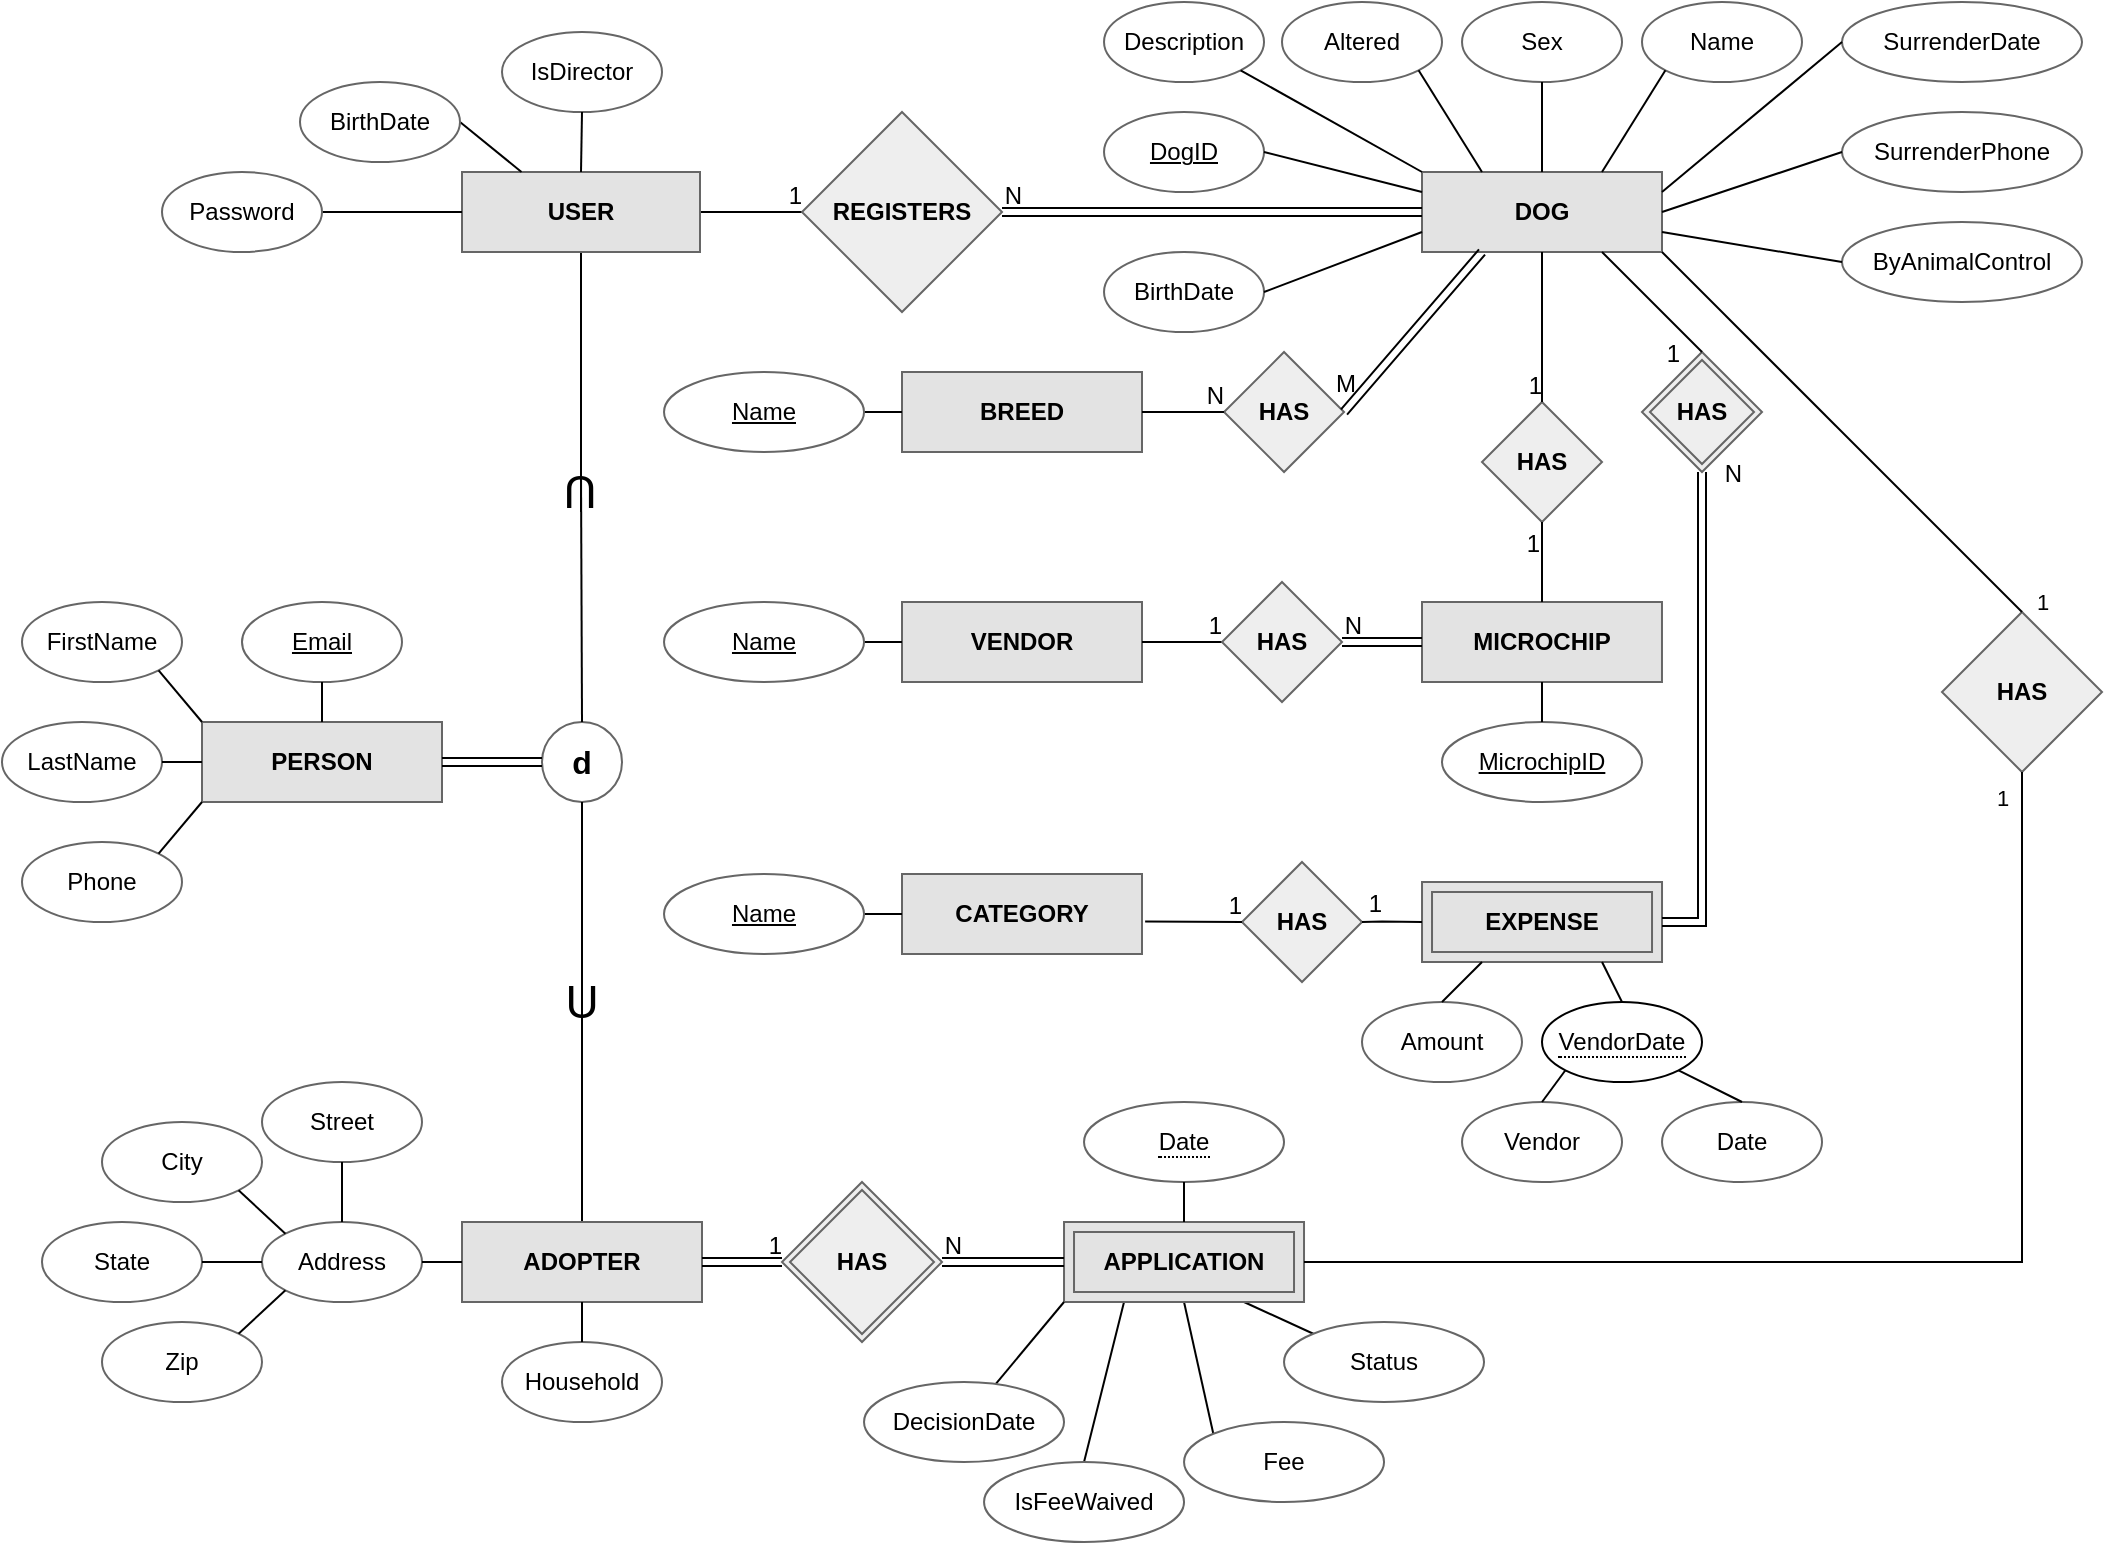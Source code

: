 <mxfile version="26.0.11">
  <diagram name="Page-1" id="UNi4WcKbqIIY6_oleP-8">
    <mxGraphModel dx="1562" dy="810" grid="1" gridSize="10" guides="1" tooltips="1" connect="1" arrows="1" fold="1" page="1" pageScale="1" pageWidth="1100" pageHeight="850" math="0" shadow="0">
      <root>
        <mxCell id="ympUBMgaRm9vFQZxo2nO-0" />
        <mxCell id="ympUBMgaRm9vFQZxo2nO-1" parent="ympUBMgaRm9vFQZxo2nO-0" />
        <mxCell id="ympUBMgaRm9vFQZxo2nO-70" value="U" style="text;html=1;strokeColor=none;fillColor=none;align=center;verticalAlign=middle;whiteSpace=wrap;rounded=0;shadow=0;fontSize=23;rotation=0;" parent="ympUBMgaRm9vFQZxo2nO-1" vertex="1">
          <mxGeometry x="285" y="530" width="30" height="20" as="geometry" />
        </mxCell>
        <mxCell id="ympUBMgaRm9vFQZxo2nO-2" value="&lt;span style=&quot;border-bottom: 1px dotted&quot;&gt;Date&lt;/span&gt;" style="ellipse;whiteSpace=wrap;html=1;align=center;shadow=0;strokeColor=#666666;strokeWidth=1;fillColor=#FFFFFF;" parent="ympUBMgaRm9vFQZxo2nO-1" vertex="1">
          <mxGeometry x="551.01" y="590" width="100" height="40" as="geometry" />
        </mxCell>
        <mxCell id="ympUBMgaRm9vFQZxo2nO-5" style="edgeStyle=none;rounded=0;sketch=0;jumpStyle=none;orthogonalLoop=1;jettySize=auto;html=1;exitX=0.75;exitY=1;exitDx=0;exitDy=0;entryX=0;entryY=0;entryDx=0;entryDy=0;startArrow=none;startFill=0;endArrow=none;endFill=0;strokeWidth=1;" parent="ympUBMgaRm9vFQZxo2nO-1" source="ympUBMgaRm9vFQZxo2nO-8" target="ympUBMgaRm9vFQZxo2nO-23" edge="1">
          <mxGeometry relative="1" as="geometry" />
        </mxCell>
        <mxCell id="ympUBMgaRm9vFQZxo2nO-6" style="edgeStyle=none;rounded=0;sketch=0;jumpStyle=none;orthogonalLoop=1;jettySize=auto;html=1;exitX=0.5;exitY=1;exitDx=0;exitDy=0;entryX=0;entryY=0;entryDx=0;entryDy=0;startArrow=none;startFill=0;endArrow=none;endFill=0;strokeWidth=1;" parent="ympUBMgaRm9vFQZxo2nO-1" source="ympUBMgaRm9vFQZxo2nO-8" target="ympUBMgaRm9vFQZxo2nO-24" edge="1">
          <mxGeometry relative="1" as="geometry" />
        </mxCell>
        <mxCell id="ympUBMgaRm9vFQZxo2nO-7" style="edgeStyle=none;rounded=0;sketch=0;jumpStyle=none;orthogonalLoop=1;jettySize=auto;html=1;exitX=0.25;exitY=1;exitDx=0;exitDy=0;entryX=0.5;entryY=0;entryDx=0;entryDy=0;startArrow=none;startFill=0;endArrow=none;endFill=0;strokeWidth=1;" parent="ympUBMgaRm9vFQZxo2nO-1" source="ympUBMgaRm9vFQZxo2nO-8" edge="1">
          <mxGeometry relative="1" as="geometry">
            <mxPoint x="551.02" y="770" as="targetPoint" />
          </mxGeometry>
        </mxCell>
        <mxCell id="ympUBMgaRm9vFQZxo2nO-8" value="&lt;b&gt;APPLICATION&lt;/b&gt;" style="shape=ext;margin=3;double=1;whiteSpace=wrap;html=1;align=center;shadow=0;strokeColor=#666666;strokeWidth=1;fillColor=#E3E3E3;" parent="ympUBMgaRm9vFQZxo2nO-1" vertex="1">
          <mxGeometry x="541.01" y="650" width="120" height="40" as="geometry" />
        </mxCell>
        <mxCell id="ympUBMgaRm9vFQZxo2nO-19" value="&lt;b&gt;HAS&lt;/b&gt;" style="shape=rhombus;double=1;perimeter=rhombusPerimeter;whiteSpace=wrap;html=1;align=center;shadow=0;strokeColor=#666666;strokeWidth=1;fillColor=#EEEEEE;" parent="ympUBMgaRm9vFQZxo2nO-1" vertex="1">
          <mxGeometry x="830" y="215" width="60" height="60" as="geometry" />
        </mxCell>
        <mxCell id="ympUBMgaRm9vFQZxo2nO-22" value="" style="endArrow=none;html=1;strokeWidth=1;exitX=0.5;exitY=0;exitDx=0;exitDy=0;entryX=0.5;entryY=1;entryDx=0;entryDy=0;" parent="ympUBMgaRm9vFQZxo2nO-1" source="ympUBMgaRm9vFQZxo2nO-8" target="ympUBMgaRm9vFQZxo2nO-2" edge="1">
          <mxGeometry width="50" height="50" relative="1" as="geometry">
            <mxPoint x="251.01" y="860" as="sourcePoint" />
            <mxPoint x="251.01" y="840" as="targetPoint" />
          </mxGeometry>
        </mxCell>
        <mxCell id="ympUBMgaRm9vFQZxo2nO-23" value="Status" style="ellipse;whiteSpace=wrap;html=1;align=center;shadow=0;strokeColor=#666666;strokeWidth=1;fillColor=#FFFFFF;" parent="ympUBMgaRm9vFQZxo2nO-1" vertex="1">
          <mxGeometry x="651.01" y="700" width="100" height="40" as="geometry" />
        </mxCell>
        <mxCell id="ympUBMgaRm9vFQZxo2nO-24" value="Fee" style="ellipse;whiteSpace=wrap;html=1;align=center;shadow=0;strokeColor=#666666;strokeWidth=1;fillColor=#FFFFFF;" parent="ympUBMgaRm9vFQZxo2nO-1" vertex="1">
          <mxGeometry x="601.02" y="750" width="100" height="40" as="geometry" />
        </mxCell>
        <mxCell id="ympUBMgaRm9vFQZxo2nO-25" value="IsFeeWaived" style="ellipse;whiteSpace=wrap;html=1;align=center;shadow=0;strokeColor=#666666;strokeWidth=1;fillColor=#FFFFFF;" parent="ympUBMgaRm9vFQZxo2nO-1" vertex="1">
          <mxGeometry x="501.02" y="770" width="100" height="40" as="geometry" />
        </mxCell>
        <mxCell id="ympUBMgaRm9vFQZxo2nO-26" value="" style="edgeStyle=none;rounded=0;sketch=0;jumpStyle=none;orthogonalLoop=1;jettySize=auto;html=1;startArrow=none;startFill=0;endArrow=none;endFill=0;strokeWidth=1;entryX=0;entryY=1;entryDx=0;entryDy=0;" parent="ympUBMgaRm9vFQZxo2nO-1" source="ympUBMgaRm9vFQZxo2nO-27" target="ympUBMgaRm9vFQZxo2nO-8" edge="1">
          <mxGeometry relative="1" as="geometry" />
        </mxCell>
        <mxCell id="ympUBMgaRm9vFQZxo2nO-27" value="DecisionDate" style="ellipse;whiteSpace=wrap;html=1;align=center;shadow=0;strokeColor=#666666;strokeWidth=1;fillColor=#FFFFFF;" parent="ympUBMgaRm9vFQZxo2nO-1" vertex="1">
          <mxGeometry x="441.01" y="730" width="100" height="40" as="geometry" />
        </mxCell>
        <mxCell id="ympUBMgaRm9vFQZxo2nO-29" value="&lt;b&gt;PERSON&lt;/b&gt;" style="whiteSpace=wrap;html=1;align=center;shadow=0;strokeColor=#666666;strokeWidth=1;fillColor=#E3E3E3;" parent="ympUBMgaRm9vFQZxo2nO-1" vertex="1">
          <mxGeometry x="110" y="400" width="120" height="40" as="geometry" />
        </mxCell>
        <mxCell id="ympUBMgaRm9vFQZxo2nO-30" value="Phone" style="ellipse;whiteSpace=wrap;html=1;align=center;shadow=0;strokeColor=#666666;strokeWidth=1;fillColor=#FFFFFF;" parent="ympUBMgaRm9vFQZxo2nO-1" vertex="1">
          <mxGeometry x="20" y="460" width="80" height="40" as="geometry" />
        </mxCell>
        <mxCell id="ympUBMgaRm9vFQZxo2nO-31" value="LastName" style="ellipse;whiteSpace=wrap;html=1;align=center;shadow=0;strokeColor=#666666;strokeWidth=1;fillColor=#FFFFFF;" parent="ympUBMgaRm9vFQZxo2nO-1" vertex="1">
          <mxGeometry x="10" y="400" width="80" height="40" as="geometry" />
        </mxCell>
        <mxCell id="ympUBMgaRm9vFQZxo2nO-32" value="FirstName" style="ellipse;whiteSpace=wrap;html=1;align=center;shadow=0;strokeColor=#666666;strokeWidth=1;fillColor=#FFFFFF;" parent="ympUBMgaRm9vFQZxo2nO-1" vertex="1">
          <mxGeometry x="20" y="340" width="80" height="40" as="geometry" />
        </mxCell>
        <mxCell id="ympUBMgaRm9vFQZxo2nO-33" value="" style="endArrow=none;html=1;strokeWidth=1;entryX=0;entryY=1;entryDx=0;entryDy=0;exitX=1;exitY=0;exitDx=0;exitDy=0;" parent="ympUBMgaRm9vFQZxo2nO-1" source="ympUBMgaRm9vFQZxo2nO-30" target="ympUBMgaRm9vFQZxo2nO-29" edge="1">
          <mxGeometry width="50" height="50" relative="1" as="geometry">
            <mxPoint x="100" y="500" as="sourcePoint" />
            <mxPoint x="150" y="480" as="targetPoint" />
          </mxGeometry>
        </mxCell>
        <mxCell id="ympUBMgaRm9vFQZxo2nO-34" value="" style="endArrow=none;html=1;strokeWidth=1;exitX=1;exitY=0.5;exitDx=0;exitDy=0;entryX=0;entryY=0.5;entryDx=0;entryDy=0;" parent="ympUBMgaRm9vFQZxo2nO-1" source="ympUBMgaRm9vFQZxo2nO-31" target="ympUBMgaRm9vFQZxo2nO-29" edge="1">
          <mxGeometry width="50" height="50" relative="1" as="geometry">
            <mxPoint x="110" y="425" as="sourcePoint" />
            <mxPoint x="150" y="540" as="targetPoint" />
          </mxGeometry>
        </mxCell>
        <mxCell id="ympUBMgaRm9vFQZxo2nO-35" style="edgeStyle=none;shape=link;rounded=0;sketch=0;jumpStyle=none;orthogonalLoop=1;jettySize=auto;html=1;exitX=0.5;exitY=1;exitDx=0;exitDy=0;startArrow=none;startFill=0;endArrow=none;endFill=0;strokeWidth=1;" parent="ympUBMgaRm9vFQZxo2nO-1" source="ympUBMgaRm9vFQZxo2nO-31" target="ympUBMgaRm9vFQZxo2nO-31" edge="1">
          <mxGeometry relative="1" as="geometry" />
        </mxCell>
        <mxCell id="ympUBMgaRm9vFQZxo2nO-36" value="" style="endArrow=none;html=1;strokeWidth=1;entryX=1;entryY=1;entryDx=0;entryDy=0;exitX=0;exitY=0;exitDx=0;exitDy=0;" parent="ympUBMgaRm9vFQZxo2nO-1" source="ympUBMgaRm9vFQZxo2nO-29" target="ympUBMgaRm9vFQZxo2nO-32" edge="1">
          <mxGeometry width="50" height="50" relative="1" as="geometry">
            <mxPoint x="270" y="380" as="sourcePoint" />
            <mxPoint x="100" y="485" as="targetPoint" />
          </mxGeometry>
        </mxCell>
        <mxCell id="ympUBMgaRm9vFQZxo2nO-37" value="Email" style="ellipse;whiteSpace=wrap;html=1;align=center;fontStyle=4;shadow=0;strokeColor=#666666;strokeWidth=1;fillColor=#FFFFFF;" parent="ympUBMgaRm9vFQZxo2nO-1" vertex="1">
          <mxGeometry x="130" y="340" width="80" height="40" as="geometry" />
        </mxCell>
        <mxCell id="ympUBMgaRm9vFQZxo2nO-38" value="" style="endArrow=none;html=1;strokeWidth=1;entryX=0.5;entryY=0;entryDx=0;entryDy=0;exitX=0.5;exitY=1;exitDx=0;exitDy=0;" parent="ympUBMgaRm9vFQZxo2nO-1" source="ympUBMgaRm9vFQZxo2nO-37" target="ympUBMgaRm9vFQZxo2nO-29" edge="1">
          <mxGeometry width="50" height="50" relative="1" as="geometry">
            <mxPoint x="80" y="555" as="sourcePoint" />
            <mxPoint x="170" y="450" as="targetPoint" />
          </mxGeometry>
        </mxCell>
        <mxCell id="ympUBMgaRm9vFQZxo2nO-43" value="&lt;b&gt;&lt;font style=&quot;font-size: 16px&quot;&gt;d&lt;/font&gt;&lt;/b&gt;" style="ellipse;whiteSpace=wrap;html=1;aspect=fixed;shadow=0;strokeColor=#666666;strokeWidth=1;gradientColor=none;fillColor=none;" parent="ympUBMgaRm9vFQZxo2nO-1" vertex="1">
          <mxGeometry x="280" y="400" width="40" height="40" as="geometry" />
        </mxCell>
        <mxCell id="ympUBMgaRm9vFQZxo2nO-53" value="&lt;b&gt;DOG&lt;/b&gt;" style="whiteSpace=wrap;html=1;align=center;shadow=0;strokeColor=#666666;strokeWidth=1;fillColor=#E3E3E3;" parent="ympUBMgaRm9vFQZxo2nO-1" vertex="1">
          <mxGeometry x="720" y="125" width="120" height="40" as="geometry" />
        </mxCell>
        <mxCell id="ympUBMgaRm9vFQZxo2nO-54" value="&lt;b&gt;BREED&lt;/b&gt;" style="whiteSpace=wrap;html=1;align=center;shadow=0;strokeColor=#666666;strokeWidth=1;fillColor=#E3E3E3;" parent="ympUBMgaRm9vFQZxo2nO-1" vertex="1">
          <mxGeometry x="460" y="225" width="120" height="40" as="geometry" />
        </mxCell>
        <mxCell id="ympUBMgaRm9vFQZxo2nO-55" value="&lt;b&gt;MICROCHIP&lt;/b&gt;" style="whiteSpace=wrap;html=1;align=center;shadow=0;strokeColor=#666666;strokeWidth=1;fillColor=#E3E3E3;" parent="ympUBMgaRm9vFQZxo2nO-1" vertex="1">
          <mxGeometry x="720" y="340" width="119.99" height="40" as="geometry" />
        </mxCell>
        <mxCell id="ympUBMgaRm9vFQZxo2nO-56" value="&lt;b&gt;CATEGORY&lt;/b&gt;&lt;span style=&quot;color: rgba(0 , 0 , 0 , 0) ; font-family: monospace ; font-size: 0px&quot;&gt;%3CmxGraphModel%3E%3Croot%3E%3CmxCell%20id%3D%220%22%2F%3E%3CmxCell%20id%3D%221%22%20parent%3D%220%22%2F%3E%3CmxCell%20id%3D%222%22%20value%3D%22%26lt%3Bb%26gt%3BDOG%26lt%3B%2Fb%26gt%3B%22%20style%3D%22whiteSpace%3Dwrap%3Bhtml%3D1%3Balign%3Dcenter%3Bshadow%3D0%3BstrokeColor%3D%23666666%3BstrokeWidth%3D1%3BfillColor%3D%23E3E3E3%3B%22%20vertex%3D%221%22%20parent%3D%221%22%3E%3CmxGeometry%20x%3D%22780%22%20y%3D%22500%22%20width%3D%22100%22%20height%3D%2240%22%20as%3D%22geometry%22%2F%3E%3C%2FmxCell%3E%3C%2Froot%3E%3C%2FmxGraphModel%3E&lt;/span&gt;" style="whiteSpace=wrap;html=1;align=center;shadow=0;strokeColor=#666666;strokeWidth=1;fillColor=#E3E3E3;" parent="ympUBMgaRm9vFQZxo2nO-1" vertex="1">
          <mxGeometry x="460" y="476" width="120" height="40" as="geometry" />
        </mxCell>
        <mxCell id="ympUBMgaRm9vFQZxo2nO-57" value="&lt;b&gt;VENDOR&lt;/b&gt;" style="whiteSpace=wrap;html=1;align=center;shadow=0;strokeColor=#666666;strokeWidth=1;fillColor=#E3E3E3;" parent="ympUBMgaRm9vFQZxo2nO-1" vertex="1">
          <mxGeometry x="460" y="340" width="120" height="40" as="geometry" />
        </mxCell>
        <mxCell id="ympUBMgaRm9vFQZxo2nO-58" style="edgeStyle=none;rounded=0;sketch=0;jumpStyle=none;orthogonalLoop=1;jettySize=auto;html=1;exitX=1;exitY=0.5;exitDx=0;exitDy=0;fontSize=23;startArrow=none;startFill=0;endArrow=none;endFill=0;strokeWidth=1;align=center;verticalAlign=middle;" parent="ympUBMgaRm9vFQZxo2nO-1" source="ympUBMgaRm9vFQZxo2nO-59" target="ympUBMgaRm9vFQZxo2nO-56" edge="1">
          <mxGeometry relative="1" as="geometry" />
        </mxCell>
        <mxCell id="ympUBMgaRm9vFQZxo2nO-59" value="Name" style="ellipse;whiteSpace=wrap;html=1;align=center;fontStyle=4;shadow=0;strokeColor=#666666;strokeWidth=1;fillColor=#FFFFFF;" parent="ympUBMgaRm9vFQZxo2nO-1" vertex="1">
          <mxGeometry x="341.01" y="476" width="100" height="40" as="geometry" />
        </mxCell>
        <mxCell id="ympUBMgaRm9vFQZxo2nO-72" value="&lt;b&gt;HAS&lt;/b&gt;" style="shape=rhombus;perimeter=rhombusPerimeter;whiteSpace=wrap;html=1;align=center;shadow=0;strokeColor=#666666;strokeWidth=1;fillColor=#EEEEEE;" parent="ympUBMgaRm9vFQZxo2nO-1" vertex="1">
          <mxGeometry x="621.02" y="215" width="60" height="60" as="geometry" />
        </mxCell>
        <mxCell id="ympUBMgaRm9vFQZxo2nO-73" value="&lt;b&gt;HAS&lt;/b&gt;" style="shape=rhombus;perimeter=rhombusPerimeter;whiteSpace=wrap;html=1;align=center;shadow=0;strokeColor=#666666;strokeWidth=1;fillColor=#EEEEEE;" parent="ympUBMgaRm9vFQZxo2nO-1" vertex="1">
          <mxGeometry x="980" y="345" width="80" height="80" as="geometry" />
        </mxCell>
        <mxCell id="ympUBMgaRm9vFQZxo2nO-74" value="&lt;b&gt;HAS&lt;/b&gt;" style="shape=rhombus;perimeter=rhombusPerimeter;whiteSpace=wrap;html=1;align=center;shadow=0;strokeColor=#666666;strokeWidth=1;fillColor=#EEEEEE;" parent="ympUBMgaRm9vFQZxo2nO-1" vertex="1">
          <mxGeometry x="750" y="240" width="60" height="60" as="geometry" />
        </mxCell>
        <mxCell id="ympUBMgaRm9vFQZxo2nO-75" value="&lt;b&gt;EXPENSE&lt;/b&gt;" style="shape=ext;margin=3;double=1;whiteSpace=wrap;html=1;align=center;shadow=0;strokeColor=#666666;strokeWidth=1;fillColor=#E3E3E3;" parent="ympUBMgaRm9vFQZxo2nO-1" vertex="1">
          <mxGeometry x="720.01" y="480" width="120" height="40" as="geometry" />
        </mxCell>
        <mxCell id="ympUBMgaRm9vFQZxo2nO-76" value="&lt;b&gt;HAS&lt;/b&gt;" style="shape=rhombus;double=1;perimeter=rhombusPerimeter;whiteSpace=wrap;html=1;align=center;shadow=0;strokeColor=#666666;strokeWidth=1;fillColor=#EEEEEE;" parent="ympUBMgaRm9vFQZxo2nO-1" vertex="1">
          <mxGeometry x="400" y="630" width="80" height="80" as="geometry" />
        </mxCell>
        <mxCell id="ympUBMgaRm9vFQZxo2nO-81" value="&lt;b&gt;HAS&lt;/b&gt;" style="shape=rhombus;perimeter=rhombusPerimeter;whiteSpace=wrap;html=1;align=center;shadow=0;strokeColor=#666666;strokeWidth=1;fillColor=#EEEEEE;" parent="ympUBMgaRm9vFQZxo2nO-1" vertex="1">
          <mxGeometry x="630" y="470" width="60" height="60" as="geometry" />
        </mxCell>
        <mxCell id="ympUBMgaRm9vFQZxo2nO-94" style="edgeStyle=none;rounded=0;sketch=0;jumpStyle=none;orthogonalLoop=1;jettySize=auto;html=1;fontSize=23;startArrow=none;startFill=0;endArrow=none;endFill=0;strokeWidth=1;align=center;verticalAlign=middle;entryX=0;entryY=0.5;entryDx=0;entryDy=0;exitX=1;exitY=0.5;exitDx=0;exitDy=0;" parent="ympUBMgaRm9vFQZxo2nO-1" source="ympUBMgaRm9vFQZxo2nO-95" target="ympUBMgaRm9vFQZxo2nO-57" edge="1">
          <mxGeometry relative="1" as="geometry">
            <mxPoint x="750" y="590" as="targetPoint" />
            <mxPoint x="750" y="610" as="sourcePoint" />
          </mxGeometry>
        </mxCell>
        <mxCell id="ympUBMgaRm9vFQZxo2nO-95" value="Name" style="ellipse;whiteSpace=wrap;html=1;align=center;fontStyle=4;shadow=0;strokeColor=#666666;strokeWidth=1;fillColor=#FFFFFF;" parent="ympUBMgaRm9vFQZxo2nO-1" vertex="1">
          <mxGeometry x="341.01" y="340" width="100" height="40" as="geometry" />
        </mxCell>
        <mxCell id="ympUBMgaRm9vFQZxo2nO-96" style="edgeStyle=none;rounded=0;sketch=0;jumpStyle=none;orthogonalLoop=1;jettySize=auto;html=1;exitX=0;exitY=0.5;exitDx=0;exitDy=0;fontSize=23;startArrow=none;startFill=0;endArrow=none;endFill=0;strokeWidth=1;align=center;verticalAlign=middle;entryX=1;entryY=0.5;entryDx=0;entryDy=0;" parent="ympUBMgaRm9vFQZxo2nO-1" source="ympUBMgaRm9vFQZxo2nO-54" target="ympUBMgaRm9vFQZxo2nO-97" edge="1">
          <mxGeometry relative="1" as="geometry">
            <mxPoint x="1300" y="265" as="targetPoint" />
          </mxGeometry>
        </mxCell>
        <mxCell id="ympUBMgaRm9vFQZxo2nO-97" value="Name" style="ellipse;whiteSpace=wrap;html=1;align=center;fontStyle=4;shadow=0;strokeColor=#666666;strokeWidth=1;fillColor=#FFFFFF;" parent="ympUBMgaRm9vFQZxo2nO-1" vertex="1">
          <mxGeometry x="341.01" y="225" width="100" height="40" as="geometry" />
        </mxCell>
        <mxCell id="ympUBMgaRm9vFQZxo2nO-102" value="MicrochipID" style="ellipse;whiteSpace=wrap;html=1;align=center;fontStyle=4;shadow=0;strokeColor=#666666;strokeWidth=1;fillColor=#FFFFFF;" parent="ympUBMgaRm9vFQZxo2nO-1" vertex="1">
          <mxGeometry x="730" y="400" width="100" height="40" as="geometry" />
        </mxCell>
        <mxCell id="ympUBMgaRm9vFQZxo2nO-103" value="" style="endArrow=none;html=1;rounded=0;fontSize=23;strokeWidth=1;align=center;verticalAlign=middle;exitX=0.5;exitY=1;exitDx=0;exitDy=0;entryX=0.5;entryY=0;entryDx=0;entryDy=0;" parent="ympUBMgaRm9vFQZxo2nO-1" source="ympUBMgaRm9vFQZxo2nO-55" target="ympUBMgaRm9vFQZxo2nO-102" edge="1">
          <mxGeometry relative="1" as="geometry">
            <mxPoint x="420" y="400" as="sourcePoint" />
            <mxPoint x="580" y="400" as="targetPoint" />
          </mxGeometry>
        </mxCell>
        <mxCell id="ympUBMgaRm9vFQZxo2nO-104" value="Name" style="ellipse;whiteSpace=wrap;html=1;align=center;shadow=0;strokeColor=#666666;strokeWidth=1;fillColor=#FFFFFF;" parent="ympUBMgaRm9vFQZxo2nO-1" vertex="1">
          <mxGeometry x="830" y="40" width="80" height="40" as="geometry" />
        </mxCell>
        <mxCell id="ympUBMgaRm9vFQZxo2nO-106" value="Sex" style="ellipse;whiteSpace=wrap;html=1;align=center;shadow=0;strokeColor=#666666;strokeWidth=1;fillColor=#FFFFFF;" parent="ympUBMgaRm9vFQZxo2nO-1" vertex="1">
          <mxGeometry x="740.01" y="40" width="80" height="40" as="geometry" />
        </mxCell>
        <mxCell id="ympUBMgaRm9vFQZxo2nO-107" value="Altered" style="ellipse;whiteSpace=wrap;html=1;align=center;shadow=0;strokeColor=#666666;strokeWidth=1;fillColor=#FFFFFF;" parent="ympUBMgaRm9vFQZxo2nO-1" vertex="1">
          <mxGeometry x="650" y="40" width="80" height="40" as="geometry" />
        </mxCell>
        <mxCell id="ympUBMgaRm9vFQZxo2nO-108" value="Description" style="ellipse;whiteSpace=wrap;html=1;align=center;shadow=0;strokeColor=#666666;strokeWidth=1;fillColor=#FFFFFF;" parent="ympUBMgaRm9vFQZxo2nO-1" vertex="1">
          <mxGeometry x="561.01" y="40" width="80" height="40" as="geometry" />
        </mxCell>
        <mxCell id="ympUBMgaRm9vFQZxo2nO-109" value="SurrenderDate" style="ellipse;whiteSpace=wrap;html=1;align=center;shadow=0;strokeColor=#666666;strokeWidth=1;fillColor=#FFFFFF;fontSize=12;" parent="ympUBMgaRm9vFQZxo2nO-1" vertex="1">
          <mxGeometry x="930" y="40" width="120" height="40" as="geometry" />
        </mxCell>
        <mxCell id="ympUBMgaRm9vFQZxo2nO-110" value="SurrenderPhone" style="ellipse;whiteSpace=wrap;html=1;align=center;shadow=0;strokeColor=#666666;strokeWidth=1;fillColor=#FFFFFF;fontSize=12;" parent="ympUBMgaRm9vFQZxo2nO-1" vertex="1">
          <mxGeometry x="930" y="95" width="120" height="40" as="geometry" />
        </mxCell>
        <mxCell id="ympUBMgaRm9vFQZxo2nO-111" value="ByAnimalControl" style="ellipse;whiteSpace=wrap;html=1;align=center;shadow=0;strokeColor=#666666;strokeWidth=1;fillColor=#FFFFFF;fontSize=12;" parent="ympUBMgaRm9vFQZxo2nO-1" vertex="1">
          <mxGeometry x="930" y="150" width="120" height="40" as="geometry" />
        </mxCell>
        <mxCell id="vB9U4bPo17kNobg1gXTB-8" value="" style="endArrow=none;html=1;rounded=0;exitX=1;exitY=0.5;exitDx=0;exitDy=0;entryX=0;entryY=0.5;entryDx=0;entryDy=0;shape=link;" parent="ympUBMgaRm9vFQZxo2nO-1" source="ympUBMgaRm9vFQZxo2nO-29" target="ympUBMgaRm9vFQZxo2nO-43" edge="1">
          <mxGeometry width="50" height="50" relative="1" as="geometry">
            <mxPoint x="160" y="295" as="sourcePoint" />
            <mxPoint x="210" y="245" as="targetPoint" />
          </mxGeometry>
        </mxCell>
        <mxCell id="vB9U4bPo17kNobg1gXTB-9" value="" style="endArrow=none;html=1;rounded=0;exitX=0.5;exitY=0;exitDx=0;exitDy=0;entryX=0.5;entryY=1;entryDx=0;entryDy=0;" parent="ympUBMgaRm9vFQZxo2nO-1" source="ympUBMgaRm9vFQZxo2nO-68" target="b25L0IEwAaMC9seaVLFK-18" edge="1">
          <mxGeometry width="50" height="50" relative="1" as="geometry">
            <mxPoint x="250" y="395" as="sourcePoint" />
            <mxPoint x="300.0" y="165" as="targetPoint" />
          </mxGeometry>
        </mxCell>
        <mxCell id="vB9U4bPo17kNobg1gXTB-11" value="" style="endArrow=none;html=1;rounded=0;exitX=0.5;exitY=0;exitDx=0;exitDy=0;entryX=0.5;entryY=1;entryDx=0;entryDy=0;" parent="ympUBMgaRm9vFQZxo2nO-1" source="ympUBMgaRm9vFQZxo2nO-43" target="ympUBMgaRm9vFQZxo2nO-68" edge="1">
          <mxGeometry width="50" height="50" relative="1" as="geometry">
            <mxPoint x="300" y="365" as="sourcePoint" />
            <mxPoint x="300" y="165" as="targetPoint" />
          </mxGeometry>
        </mxCell>
        <mxCell id="ympUBMgaRm9vFQZxo2nO-68" value="U" style="text;html=1;strokeColor=none;fillColor=none;align=center;verticalAlign=middle;whiteSpace=wrap;rounded=0;shadow=0;fontSize=23;rotation=-180;" parent="ympUBMgaRm9vFQZxo2nO-1" vertex="1">
          <mxGeometry x="284.5" y="275" width="30" height="20" as="geometry" />
        </mxCell>
        <mxCell id="vB9U4bPo17kNobg1gXTB-14" value="" style="endArrow=none;html=1;rounded=0;entryX=0.5;entryY=1;entryDx=0;entryDy=0;exitX=0.5;exitY=0;exitDx=0;exitDy=0;" parent="ympUBMgaRm9vFQZxo2nO-1" source="b25L0IEwAaMC9seaVLFK-4" target="ympUBMgaRm9vFQZxo2nO-43" edge="1">
          <mxGeometry width="50" height="50" relative="1" as="geometry">
            <mxPoint x="300.5" y="605" as="sourcePoint" />
            <mxPoint x="300" y="405" as="targetPoint" />
          </mxGeometry>
        </mxCell>
        <mxCell id="vB9U4bPo17kNobg1gXTB-17" value="" style="endArrow=none;html=1;rounded=0;entryX=0;entryY=1;entryDx=0;entryDy=0;exitX=0.75;exitY=0;exitDx=0;exitDy=0;" parent="ympUBMgaRm9vFQZxo2nO-1" source="ympUBMgaRm9vFQZxo2nO-53" target="ympUBMgaRm9vFQZxo2nO-104" edge="1">
          <mxGeometry width="50" height="50" relative="1" as="geometry">
            <mxPoint x="640" y="195" as="sourcePoint" />
            <mxPoint x="690" y="145" as="targetPoint" />
          </mxGeometry>
        </mxCell>
        <mxCell id="vB9U4bPo17kNobg1gXTB-18" value="" style="endArrow=none;html=1;rounded=0;entryX=0.5;entryY=1;entryDx=0;entryDy=0;exitX=0.5;exitY=0;exitDx=0;exitDy=0;" parent="ympUBMgaRm9vFQZxo2nO-1" source="ympUBMgaRm9vFQZxo2nO-53" target="ympUBMgaRm9vFQZxo2nO-106" edge="1">
          <mxGeometry width="50" height="50" relative="1" as="geometry">
            <mxPoint x="620" y="215" as="sourcePoint" />
            <mxPoint x="670" y="165" as="targetPoint" />
          </mxGeometry>
        </mxCell>
        <mxCell id="vB9U4bPo17kNobg1gXTB-19" value="" style="endArrow=none;html=1;rounded=0;entryX=0.25;entryY=0;entryDx=0;entryDy=0;exitX=1;exitY=1;exitDx=0;exitDy=0;" parent="ympUBMgaRm9vFQZxo2nO-1" source="ympUBMgaRm9vFQZxo2nO-107" target="ympUBMgaRm9vFQZxo2nO-53" edge="1">
          <mxGeometry width="50" height="50" relative="1" as="geometry">
            <mxPoint x="690" y="265" as="sourcePoint" />
            <mxPoint x="740" y="215" as="targetPoint" />
          </mxGeometry>
        </mxCell>
        <mxCell id="vB9U4bPo17kNobg1gXTB-20" value="" style="endArrow=none;html=1;rounded=0;entryX=0;entryY=0;entryDx=0;entryDy=0;exitX=1;exitY=1;exitDx=0;exitDy=0;" parent="ympUBMgaRm9vFQZxo2nO-1" source="ympUBMgaRm9vFQZxo2nO-108" target="ympUBMgaRm9vFQZxo2nO-53" edge="1">
          <mxGeometry width="50" height="50" relative="1" as="geometry">
            <mxPoint x="690" y="130" as="sourcePoint" />
            <mxPoint x="810" y="185" as="targetPoint" />
          </mxGeometry>
        </mxCell>
        <mxCell id="vB9U4bPo17kNobg1gXTB-21" value="" style="endArrow=none;html=1;rounded=0;exitX=0;exitY=0.5;exitDx=0;exitDy=0;entryX=1;entryY=0.25;entryDx=0;entryDy=0;" parent="ympUBMgaRm9vFQZxo2nO-1" source="ympUBMgaRm9vFQZxo2nO-109" target="ympUBMgaRm9vFQZxo2nO-53" edge="1">
          <mxGeometry width="50" height="50" relative="1" as="geometry">
            <mxPoint x="730" y="215" as="sourcePoint" />
            <mxPoint x="810" y="175" as="targetPoint" />
          </mxGeometry>
        </mxCell>
        <mxCell id="kdwBY_G7bhKLpQpaAvqd-0" value="" style="endArrow=none;html=1;rounded=0;strokeWidth=1;exitX=1;exitY=0.5;exitDx=0;exitDy=0;entryX=0;entryY=0.5;entryDx=0;entryDy=0;" parent="ympUBMgaRm9vFQZxo2nO-1" source="b25L0IEwAaMC9seaVLFK-18" target="yz8rhdaDb1qIB_dm_TD1-5" edge="1">
          <mxGeometry relative="1" as="geometry">
            <mxPoint x="360.0" y="625" as="sourcePoint" />
            <mxPoint x="410" y="145" as="targetPoint" />
            <Array as="points">
              <mxPoint x="380" y="145" />
            </Array>
          </mxGeometry>
        </mxCell>
        <mxCell id="kdwBY_G7bhKLpQpaAvqd-1" value="1" style="resizable=0;html=1;align=right;verticalAlign=bottom;" parent="kdwBY_G7bhKLpQpaAvqd-0" connectable="0" vertex="1">
          <mxGeometry x="1" relative="1" as="geometry" />
        </mxCell>
        <mxCell id="b25L0IEwAaMC9seaVLFK-0" value="" style="endArrow=none;html=1;rounded=0;strokeWidth=1;align=center;fontStyle=0;entryX=1;entryY=0.5;entryDx=0;entryDy=0;exitX=0;exitY=0.5;exitDx=0;exitDy=0;shape=link;" parent="ympUBMgaRm9vFQZxo2nO-1" source="ympUBMgaRm9vFQZxo2nO-53" target="yz8rhdaDb1qIB_dm_TD1-5" edge="1">
          <mxGeometry relative="1" as="geometry">
            <mxPoint x="789" y="-45" as="sourcePoint" />
            <mxPoint x="530" y="145" as="targetPoint" />
          </mxGeometry>
        </mxCell>
        <mxCell id="b25L0IEwAaMC9seaVLFK-1" value="N" style="resizable=0;html=1;align=right;verticalAlign=bottom;spacingRight=-10;spacingLeft=0;" parent="b25L0IEwAaMC9seaVLFK-0" connectable="0" vertex="1">
          <mxGeometry x="1" relative="1" as="geometry">
            <mxPoint as="offset" />
          </mxGeometry>
        </mxCell>
        <mxCell id="b25L0IEwAaMC9seaVLFK-2" value="" style="endArrow=none;html=1;rounded=0;exitX=0;exitY=0.5;exitDx=0;exitDy=0;entryX=1;entryY=0.5;entryDx=0;entryDy=0;" parent="ympUBMgaRm9vFQZxo2nO-1" source="ympUBMgaRm9vFQZxo2nO-110" target="ympUBMgaRm9vFQZxo2nO-53" edge="1">
          <mxGeometry width="50" height="50" relative="1" as="geometry">
            <mxPoint x="870" y="205" as="sourcePoint" />
            <mxPoint x="850" y="190" as="targetPoint" />
          </mxGeometry>
        </mxCell>
        <mxCell id="b25L0IEwAaMC9seaVLFK-3" value="" style="endArrow=none;html=1;rounded=0;exitX=0;exitY=0.5;exitDx=0;exitDy=0;entryX=1;entryY=0.75;entryDx=0;entryDy=0;" parent="ympUBMgaRm9vFQZxo2nO-1" source="ympUBMgaRm9vFQZxo2nO-111" target="ympUBMgaRm9vFQZxo2nO-53" edge="1">
          <mxGeometry width="50" height="50" relative="1" as="geometry">
            <mxPoint x="790" y="345" as="sourcePoint" />
            <mxPoint x="940" y="130" as="targetPoint" />
          </mxGeometry>
        </mxCell>
        <mxCell id="b25L0IEwAaMC9seaVLFK-4" value="&lt;b&gt;ADOPTER&lt;/b&gt;" style="whiteSpace=wrap;html=1;align=center;shadow=0;strokeColor=#666666;strokeWidth=1;fillColor=#E3E3E3;" parent="ympUBMgaRm9vFQZxo2nO-1" vertex="1">
          <mxGeometry x="240" y="650" width="120" height="40" as="geometry" />
        </mxCell>
        <mxCell id="b25L0IEwAaMC9seaVLFK-5" value="Street" style="ellipse;whiteSpace=wrap;html=1;align=center;shadow=0;strokeColor=#666666;strokeWidth=1;fillColor=#FFFFFF;" parent="ympUBMgaRm9vFQZxo2nO-1" vertex="1">
          <mxGeometry x="140" y="580" width="80" height="40" as="geometry" />
        </mxCell>
        <mxCell id="b25L0IEwAaMC9seaVLFK-6" value="City" style="ellipse;whiteSpace=wrap;html=1;align=center;shadow=0;strokeColor=#666666;strokeWidth=1;fillColor=#FFFFFF;" parent="ympUBMgaRm9vFQZxo2nO-1" vertex="1">
          <mxGeometry x="60" y="600" width="80" height="40" as="geometry" />
        </mxCell>
        <mxCell id="b25L0IEwAaMC9seaVLFK-7" value="State" style="ellipse;whiteSpace=wrap;html=1;align=center;shadow=0;strokeColor=#666666;strokeWidth=1;fillColor=#FFFFFF;" parent="ympUBMgaRm9vFQZxo2nO-1" vertex="1">
          <mxGeometry x="30" y="650" width="80" height="40" as="geometry" />
        </mxCell>
        <mxCell id="b25L0IEwAaMC9seaVLFK-8" value="Zip" style="ellipse;whiteSpace=wrap;html=1;align=center;shadow=0;strokeColor=#666666;strokeWidth=1;fillColor=#FFFFFF;" parent="ympUBMgaRm9vFQZxo2nO-1" vertex="1">
          <mxGeometry x="60" y="700.0" width="80" height="40" as="geometry" />
        </mxCell>
        <mxCell id="b25L0IEwAaMC9seaVLFK-9" value="Address" style="ellipse;whiteSpace=wrap;html=1;align=center;shadow=0;strokeColor=#666666;strokeWidth=1;fillColor=#FFFFFF;" parent="ympUBMgaRm9vFQZxo2nO-1" vertex="1">
          <mxGeometry x="140" y="650" width="80" height="40" as="geometry" />
        </mxCell>
        <mxCell id="b25L0IEwAaMC9seaVLFK-10" value="Household" style="ellipse;whiteSpace=wrap;html=1;align=center;shadow=0;strokeColor=#666666;strokeWidth=1;fillColor=#FFFFFF;" parent="ympUBMgaRm9vFQZxo2nO-1" vertex="1">
          <mxGeometry x="260" y="710" width="80" height="40" as="geometry" />
        </mxCell>
        <mxCell id="b25L0IEwAaMC9seaVLFK-11" value="" style="endArrow=none;html=1;strokeWidth=1;entryX=0.5;entryY=0;entryDx=0;entryDy=0;exitX=0.5;exitY=1;exitDx=0;exitDy=0;" parent="ympUBMgaRm9vFQZxo2nO-1" source="b25L0IEwAaMC9seaVLFK-5" target="b25L0IEwAaMC9seaVLFK-9" edge="1">
          <mxGeometry width="50" height="50" relative="1" as="geometry">
            <mxPoint x="259" y="640" as="sourcePoint" />
            <mxPoint x="309" y="590" as="targetPoint" />
          </mxGeometry>
        </mxCell>
        <mxCell id="b25L0IEwAaMC9seaVLFK-12" value="" style="endArrow=none;html=1;strokeWidth=1;exitX=1;exitY=1;exitDx=0;exitDy=0;entryX=0;entryY=0;entryDx=0;entryDy=0;" parent="ympUBMgaRm9vFQZxo2nO-1" source="b25L0IEwAaMC9seaVLFK-6" target="b25L0IEwAaMC9seaVLFK-9" edge="1">
          <mxGeometry width="50" height="50" relative="1" as="geometry">
            <mxPoint x="259" y="720.0" as="sourcePoint" />
            <mxPoint x="329" y="770.0" as="targetPoint" />
          </mxGeometry>
        </mxCell>
        <mxCell id="b25L0IEwAaMC9seaVLFK-13" value="" style="endArrow=none;html=1;strokeWidth=1;exitX=1;exitY=0.5;exitDx=0;exitDy=0;entryX=0;entryY=0.5;entryDx=0;entryDy=0;" parent="ympUBMgaRm9vFQZxo2nO-1" source="b25L0IEwAaMC9seaVLFK-7" target="b25L0IEwAaMC9seaVLFK-9" edge="1">
          <mxGeometry width="50" height="50" relative="1" as="geometry">
            <mxPoint x="259" y="620" as="sourcePoint" />
            <mxPoint x="329" y="670.0" as="targetPoint" />
          </mxGeometry>
        </mxCell>
        <mxCell id="b25L0IEwAaMC9seaVLFK-14" value="" style="endArrow=none;html=1;strokeWidth=1;exitX=1;exitY=0;exitDx=0;exitDy=0;entryX=0;entryY=1;entryDx=0;entryDy=0;" parent="ympUBMgaRm9vFQZxo2nO-1" source="b25L0IEwAaMC9seaVLFK-8" target="b25L0IEwAaMC9seaVLFK-9" edge="1">
          <mxGeometry width="50" height="50" relative="1" as="geometry">
            <mxPoint x="269" y="630" as="sourcePoint" />
            <mxPoint x="339" y="680.0" as="targetPoint" />
          </mxGeometry>
        </mxCell>
        <mxCell id="b25L0IEwAaMC9seaVLFK-15" style="edgeStyle=none;shape=link;rounded=0;sketch=0;jumpStyle=none;orthogonalLoop=1;jettySize=auto;html=1;exitX=0.5;exitY=1;exitDx=0;exitDy=0;startArrow=none;startFill=0;endArrow=none;endFill=0;strokeWidth=1;" parent="ympUBMgaRm9vFQZxo2nO-1" source="b25L0IEwAaMC9seaVLFK-8" target="b25L0IEwAaMC9seaVLFK-8" edge="1">
          <mxGeometry relative="1" as="geometry" />
        </mxCell>
        <mxCell id="b25L0IEwAaMC9seaVLFK-16" value="" style="endArrow=none;html=1;rounded=0;entryX=0;entryY=0.5;entryDx=0;entryDy=0;exitX=1;exitY=0.5;exitDx=0;exitDy=0;" parent="ympUBMgaRm9vFQZxo2nO-1" source="b25L0IEwAaMC9seaVLFK-9" target="b25L0IEwAaMC9seaVLFK-4" edge="1">
          <mxGeometry width="50" height="50" relative="1" as="geometry">
            <mxPoint y="810.0" as="sourcePoint" />
            <mxPoint x="50" y="760.0" as="targetPoint" />
          </mxGeometry>
        </mxCell>
        <mxCell id="b25L0IEwAaMC9seaVLFK-17" value="" style="endArrow=none;html=1;rounded=0;entryX=0.5;entryY=0;entryDx=0;entryDy=0;exitX=0.5;exitY=1;exitDx=0;exitDy=0;" parent="ympUBMgaRm9vFQZxo2nO-1" source="b25L0IEwAaMC9seaVLFK-4" target="b25L0IEwAaMC9seaVLFK-10" edge="1">
          <mxGeometry width="50" height="50" relative="1" as="geometry">
            <mxPoint y="810.0" as="sourcePoint" />
            <mxPoint x="50" y="760.0" as="targetPoint" />
          </mxGeometry>
        </mxCell>
        <mxCell id="b25L0IEwAaMC9seaVLFK-18" value="&lt;b&gt;USER&lt;/b&gt;" style="whiteSpace=wrap;html=1;align=center;shadow=0;strokeColor=#666666;strokeWidth=1;fillColor=#E3E3E3;" parent="ympUBMgaRm9vFQZxo2nO-1" vertex="1">
          <mxGeometry x="240" y="125" width="119" height="40" as="geometry" />
        </mxCell>
        <mxCell id="b25L0IEwAaMC9seaVLFK-19" value="IsDirector" style="ellipse;whiteSpace=wrap;html=1;align=center;shadow=0;strokeColor=#666666;strokeWidth=1;fillColor=#FFFFFF;" parent="ympUBMgaRm9vFQZxo2nO-1" vertex="1">
          <mxGeometry x="260" y="55" width="80" height="40" as="geometry" />
        </mxCell>
        <mxCell id="b25L0IEwAaMC9seaVLFK-22" value="" style="endArrow=none;html=1;strokeWidth=1;exitX=0.5;exitY=0;exitDx=0;exitDy=0;entryX=0.5;entryY=1;entryDx=0;entryDy=0;" parent="ympUBMgaRm9vFQZxo2nO-1" source="b25L0IEwAaMC9seaVLFK-18" target="b25L0IEwAaMC9seaVLFK-19" edge="1">
          <mxGeometry width="50" height="50" relative="1" as="geometry">
            <mxPoint x="240" y="295" as="sourcePoint" />
            <mxPoint x="270" y="235" as="targetPoint" />
          </mxGeometry>
        </mxCell>
        <mxCell id="b25L0IEwAaMC9seaVLFK-23" value="" style="endArrow=none;html=1;strokeWidth=1;exitX=1;exitY=0.5;exitDx=0;exitDy=0;entryX=0.25;entryY=0;entryDx=0;entryDy=0;" parent="ympUBMgaRm9vFQZxo2nO-1" source="b25L0IEwAaMC9seaVLFK-24" target="b25L0IEwAaMC9seaVLFK-18" edge="1">
          <mxGeometry width="50" height="50" relative="1" as="geometry">
            <mxPoint x="350" y="195" as="sourcePoint" />
            <mxPoint x="360" y="205" as="targetPoint" />
          </mxGeometry>
        </mxCell>
        <mxCell id="b25L0IEwAaMC9seaVLFK-24" value="BirthDate" style="ellipse;whiteSpace=wrap;html=1;align=center;shadow=0;strokeColor=#666666;strokeWidth=1;fillColor=#FFFFFF;" parent="ympUBMgaRm9vFQZxo2nO-1" vertex="1">
          <mxGeometry x="159" y="80" width="80" height="40" as="geometry" />
        </mxCell>
        <mxCell id="b25L0IEwAaMC9seaVLFK-25" value="" style="endArrow=none;html=1;rounded=0;strokeWidth=1;entryX=1;entryY=0.5;entryDx=0;entryDy=0;shape=link;exitX=0.25;exitY=1;exitDx=0;exitDy=0;" parent="ympUBMgaRm9vFQZxo2nO-1" source="ympUBMgaRm9vFQZxo2nO-53" target="ympUBMgaRm9vFQZxo2nO-72" edge="1">
          <mxGeometry relative="1" as="geometry">
            <mxPoint x="700" y="194.66" as="sourcePoint" />
            <mxPoint x="781" y="194.66" as="targetPoint" />
            <Array as="points" />
          </mxGeometry>
        </mxCell>
        <mxCell id="b25L0IEwAaMC9seaVLFK-26" value="M" style="resizable=0;html=1;align=right;verticalAlign=bottom;" parent="b25L0IEwAaMC9seaVLFK-25" connectable="0" vertex="1">
          <mxGeometry x="1" relative="1" as="geometry">
            <mxPoint x="6" y="-5" as="offset" />
          </mxGeometry>
        </mxCell>
        <mxCell id="b25L0IEwAaMC9seaVLFK-27" value="" style="endArrow=none;html=1;rounded=0;strokeWidth=1;align=center;fontStyle=0;entryX=0;entryY=0.5;entryDx=0;entryDy=0;exitX=1;exitY=0.5;exitDx=0;exitDy=0;" parent="ympUBMgaRm9vFQZxo2nO-1" source="ympUBMgaRm9vFQZxo2nO-54" target="ympUBMgaRm9vFQZxo2nO-72" edge="1">
          <mxGeometry relative="1" as="geometry">
            <mxPoint x="760" y="359.31" as="sourcePoint" />
            <mxPoint x="600" y="359.31" as="targetPoint" />
          </mxGeometry>
        </mxCell>
        <mxCell id="b25L0IEwAaMC9seaVLFK-28" value="N" style="resizable=0;html=1;align=right;verticalAlign=bottom;spacingRight=-10;spacingLeft=0;" parent="b25L0IEwAaMC9seaVLFK-27" connectable="0" vertex="1">
          <mxGeometry x="1" relative="1" as="geometry">
            <mxPoint x="-10" as="offset" />
          </mxGeometry>
        </mxCell>
        <mxCell id="b25L0IEwAaMC9seaVLFK-33" value="" style="endArrow=none;html=1;rounded=0;strokeWidth=1;align=center;fontStyle=0;exitX=1;exitY=0.5;exitDx=0;exitDy=0;entryX=0;entryY=0.5;entryDx=0;entryDy=0;" parent="ympUBMgaRm9vFQZxo2nO-1" source="ympUBMgaRm9vFQZxo2nO-57" target="b25L0IEwAaMC9seaVLFK-38" edge="1">
          <mxGeometry relative="1" as="geometry">
            <mxPoint x="610" y="270" as="sourcePoint" />
            <mxPoint x="590" y="430" as="targetPoint" />
          </mxGeometry>
        </mxCell>
        <mxCell id="b25L0IEwAaMC9seaVLFK-34" value="1" style="resizable=0;html=1;align=right;verticalAlign=bottom;spacingRight=-10;spacingLeft=0;" parent="b25L0IEwAaMC9seaVLFK-33" connectable="0" vertex="1">
          <mxGeometry x="1" relative="1" as="geometry">
            <mxPoint x="-10" as="offset" />
          </mxGeometry>
        </mxCell>
        <mxCell id="b25L0IEwAaMC9seaVLFK-36" value="" style="endArrow=none;html=1;rounded=0;strokeWidth=1;exitX=0.5;exitY=1;exitDx=0;exitDy=0;entryX=0.5;entryY=0;entryDx=0;entryDy=0;" parent="ympUBMgaRm9vFQZxo2nO-1" source="ympUBMgaRm9vFQZxo2nO-53" target="ympUBMgaRm9vFQZxo2nO-74" edge="1">
          <mxGeometry relative="1" as="geometry">
            <mxPoint x="760" y="175" as="sourcePoint" />
            <mxPoint x="700" y="270" as="targetPoint" />
            <Array as="points" />
          </mxGeometry>
        </mxCell>
        <mxCell id="b25L0IEwAaMC9seaVLFK-37" value="1" style="resizable=0;html=1;align=right;verticalAlign=bottom;" parent="b25L0IEwAaMC9seaVLFK-36" connectable="0" vertex="1">
          <mxGeometry x="1" relative="1" as="geometry">
            <mxPoint as="offset" />
          </mxGeometry>
        </mxCell>
        <mxCell id="b25L0IEwAaMC9seaVLFK-38" value="&lt;b&gt;HAS&lt;/b&gt;" style="shape=rhombus;perimeter=rhombusPerimeter;whiteSpace=wrap;html=1;align=center;shadow=0;strokeColor=#666666;strokeWidth=1;fillColor=#EEEEEE;" parent="ympUBMgaRm9vFQZxo2nO-1" vertex="1">
          <mxGeometry x="620" y="330" width="60" height="60" as="geometry" />
        </mxCell>
        <mxCell id="b25L0IEwAaMC9seaVLFK-39" value="" style="endArrow=none;html=1;rounded=0;strokeWidth=1;exitX=0;exitY=0.5;exitDx=0;exitDy=0;entryX=1;entryY=0.5;entryDx=0;entryDy=0;shape=link;" parent="ympUBMgaRm9vFQZxo2nO-1" source="ympUBMgaRm9vFQZxo2nO-55" target="b25L0IEwAaMC9seaVLFK-38" edge="1">
          <mxGeometry relative="1" as="geometry">
            <mxPoint x="660" y="240" as="sourcePoint" />
            <mxPoint x="580" y="345" as="targetPoint" />
            <Array as="points">
              <mxPoint x="700" y="360" />
            </Array>
          </mxGeometry>
        </mxCell>
        <mxCell id="b25L0IEwAaMC9seaVLFK-40" value="N" style="resizable=0;html=1;align=right;verticalAlign=bottom;" parent="b25L0IEwAaMC9seaVLFK-39" connectable="0" vertex="1">
          <mxGeometry x="1" relative="1" as="geometry">
            <mxPoint x="10" as="offset" />
          </mxGeometry>
        </mxCell>
        <mxCell id="b25L0IEwAaMC9seaVLFK-41" value="" style="endArrow=none;html=1;rounded=0;strokeWidth=1;exitX=0.5;exitY=1;exitDx=0;exitDy=0;entryX=0.5;entryY=0;entryDx=0;entryDy=0;" parent="ympUBMgaRm9vFQZxo2nO-1" source="ympUBMgaRm9vFQZxo2nO-74" target="ympUBMgaRm9vFQZxo2nO-55" edge="1">
          <mxGeometry relative="1" as="geometry">
            <mxPoint x="790" y="175" as="sourcePoint" />
            <mxPoint x="790" y="245" as="targetPoint" />
            <Array as="points" />
          </mxGeometry>
        </mxCell>
        <mxCell id="b25L0IEwAaMC9seaVLFK-42" value="1" style="resizable=0;html=1;align=right;verticalAlign=bottom;" parent="b25L0IEwAaMC9seaVLFK-41" connectable="0" vertex="1">
          <mxGeometry x="1" relative="1" as="geometry">
            <mxPoint y="-20" as="offset" />
          </mxGeometry>
        </mxCell>
        <mxCell id="b25L0IEwAaMC9seaVLFK-43" value="" style="endArrow=none;html=1;rounded=0;strokeWidth=1;exitX=0.75;exitY=1;exitDx=0;exitDy=0;entryX=0.5;entryY=0;entryDx=0;entryDy=0;" parent="ympUBMgaRm9vFQZxo2nO-1" source="ympUBMgaRm9vFQZxo2nO-53" target="ympUBMgaRm9vFQZxo2nO-19" edge="1">
          <mxGeometry relative="1" as="geometry">
            <mxPoint x="800" y="185" as="sourcePoint" />
            <mxPoint x="870" y="230" as="targetPoint" />
            <Array as="points" />
          </mxGeometry>
        </mxCell>
        <mxCell id="b25L0IEwAaMC9seaVLFK-44" value="1" style="resizable=0;html=1;align=right;verticalAlign=bottom;" parent="b25L0IEwAaMC9seaVLFK-43" connectable="0" vertex="1">
          <mxGeometry x="1" relative="1" as="geometry">
            <mxPoint x="-10" y="10" as="offset" />
          </mxGeometry>
        </mxCell>
        <mxCell id="b25L0IEwAaMC9seaVLFK-45" value="Amount" style="ellipse;whiteSpace=wrap;html=1;align=center;shadow=0;strokeColor=#666666;strokeWidth=1;fillColor=#FFFFFF;" parent="ympUBMgaRm9vFQZxo2nO-1" vertex="1">
          <mxGeometry x="690" y="540" width="80" height="40" as="geometry" />
        </mxCell>
        <mxCell id="b25L0IEwAaMC9seaVLFK-46" value="" style="endArrow=none;html=1;rounded=0;strokeWidth=1;entryX=0.5;entryY=1;entryDx=0;entryDy=0;shape=link;exitX=1;exitY=0.5;exitDx=0;exitDy=0;" parent="ympUBMgaRm9vFQZxo2nO-1" source="ympUBMgaRm9vFQZxo2nO-75" target="ympUBMgaRm9vFQZxo2nO-19" edge="1">
          <mxGeometry relative="1" as="geometry">
            <mxPoint x="900" y="360" as="sourcePoint" />
            <mxPoint x="870" y="290" as="targetPoint" />
            <Array as="points">
              <mxPoint x="860" y="500" />
            </Array>
          </mxGeometry>
        </mxCell>
        <mxCell id="b25L0IEwAaMC9seaVLFK-47" value="N" style="resizable=0;html=1;align=right;verticalAlign=bottom;" parent="b25L0IEwAaMC9seaVLFK-46" connectable="0" vertex="1">
          <mxGeometry x="1" relative="1" as="geometry">
            <mxPoint x="20" y="10" as="offset" />
          </mxGeometry>
        </mxCell>
        <mxCell id="b25L0IEwAaMC9seaVLFK-48" value="" style="endArrow=none;html=1;rounded=0;strokeWidth=1;align=center;fontStyle=0;exitX=1.013;exitY=0.595;exitDx=0;exitDy=0;entryX=0;entryY=0.5;entryDx=0;entryDy=0;exitPerimeter=0;" parent="ympUBMgaRm9vFQZxo2nO-1" source="ympUBMgaRm9vFQZxo2nO-56" target="ympUBMgaRm9vFQZxo2nO-81" edge="1">
          <mxGeometry relative="1" as="geometry">
            <mxPoint x="600" y="499.76" as="sourcePoint" />
            <mxPoint x="630" y="499.76" as="targetPoint" />
          </mxGeometry>
        </mxCell>
        <mxCell id="b25L0IEwAaMC9seaVLFK-49" value="1" style="resizable=0;html=1;align=right;verticalAlign=bottom;spacingRight=-10;spacingLeft=0;" parent="b25L0IEwAaMC9seaVLFK-48" connectable="0" vertex="1">
          <mxGeometry x="1" relative="1" as="geometry">
            <mxPoint x="-10" as="offset" />
          </mxGeometry>
        </mxCell>
        <mxCell id="b25L0IEwAaMC9seaVLFK-50" value="" style="endArrow=none;html=1;rounded=0;strokeWidth=1;exitX=0;exitY=0.5;exitDx=0;exitDy=0;entryX=1;entryY=0.5;entryDx=0;entryDy=0;" parent="ympUBMgaRm9vFQZxo2nO-1" source="ympUBMgaRm9vFQZxo2nO-75" target="ympUBMgaRm9vFQZxo2nO-81" edge="1">
          <mxGeometry relative="1" as="geometry">
            <mxPoint x="720" y="499.76" as="sourcePoint" />
            <mxPoint x="690" y="499.76" as="targetPoint" />
            <Array as="points">
              <mxPoint x="700" y="499.76" />
            </Array>
          </mxGeometry>
        </mxCell>
        <mxCell id="b25L0IEwAaMC9seaVLFK-51" value="1" style="resizable=0;html=1;align=right;verticalAlign=bottom;" parent="b25L0IEwAaMC9seaVLFK-50" connectable="0" vertex="1">
          <mxGeometry x="1" relative="1" as="geometry">
            <mxPoint x="10" as="offset" />
          </mxGeometry>
        </mxCell>
        <mxCell id="b25L0IEwAaMC9seaVLFK-52" value="Vendor" style="ellipse;whiteSpace=wrap;html=1;align=center;shadow=0;strokeColor=#666666;strokeWidth=1;fillColor=#FFFFFF;" parent="ympUBMgaRm9vFQZxo2nO-1" vertex="1">
          <mxGeometry x="740.01" y="590" width="80" height="40" as="geometry" />
        </mxCell>
        <mxCell id="b25L0IEwAaMC9seaVLFK-53" value="Date" style="ellipse;whiteSpace=wrap;html=1;align=center;shadow=0;strokeColor=#666666;strokeWidth=1;fillColor=#FFFFFF;" parent="ympUBMgaRm9vFQZxo2nO-1" vertex="1">
          <mxGeometry x="840.01" y="590" width="80" height="40" as="geometry" />
        </mxCell>
        <mxCell id="b25L0IEwAaMC9seaVLFK-54" value="&lt;span style=&quot;border-bottom: 1px dotted&quot;&gt;VendorDate&lt;/span&gt;" style="ellipse;whiteSpace=wrap;html=1;align=center;" parent="ympUBMgaRm9vFQZxo2nO-1" vertex="1">
          <mxGeometry x="780" y="540" width="80" height="40" as="geometry" />
        </mxCell>
        <mxCell id="b25L0IEwAaMC9seaVLFK-56" value="" style="endArrow=none;html=1;rounded=0;entryX=0.25;entryY=1;entryDx=0;entryDy=0;exitX=0.5;exitY=0;exitDx=0;exitDy=0;" parent="ympUBMgaRm9vFQZxo2nO-1" source="b25L0IEwAaMC9seaVLFK-45" target="ympUBMgaRm9vFQZxo2nO-75" edge="1">
          <mxGeometry relative="1" as="geometry">
            <mxPoint x="430" y="420" as="sourcePoint" />
            <mxPoint x="590" y="420" as="targetPoint" />
          </mxGeometry>
        </mxCell>
        <mxCell id="b25L0IEwAaMC9seaVLFK-57" value="" style="endArrow=none;html=1;rounded=0;entryX=0.75;entryY=1;entryDx=0;entryDy=0;exitX=0.5;exitY=0;exitDx=0;exitDy=0;" parent="ympUBMgaRm9vFQZxo2nO-1" source="b25L0IEwAaMC9seaVLFK-54" target="ympUBMgaRm9vFQZxo2nO-75" edge="1">
          <mxGeometry relative="1" as="geometry">
            <mxPoint x="720" y="550" as="sourcePoint" />
            <mxPoint x="760" y="530" as="targetPoint" />
          </mxGeometry>
        </mxCell>
        <mxCell id="b25L0IEwAaMC9seaVLFK-58" value="" style="endArrow=none;html=1;rounded=0;entryX=0;entryY=1;entryDx=0;entryDy=0;exitX=0.5;exitY=0;exitDx=0;exitDy=0;" parent="ympUBMgaRm9vFQZxo2nO-1" source="b25L0IEwAaMC9seaVLFK-52" target="b25L0IEwAaMC9seaVLFK-54" edge="1">
          <mxGeometry relative="1" as="geometry">
            <mxPoint x="730" y="560" as="sourcePoint" />
            <mxPoint x="770" y="540" as="targetPoint" />
          </mxGeometry>
        </mxCell>
        <mxCell id="b25L0IEwAaMC9seaVLFK-59" value="" style="endArrow=none;html=1;rounded=0;entryX=1;entryY=1;entryDx=0;entryDy=0;exitX=0.5;exitY=0;exitDx=0;exitDy=0;" parent="ympUBMgaRm9vFQZxo2nO-1" source="b25L0IEwAaMC9seaVLFK-53" target="b25L0IEwAaMC9seaVLFK-54" edge="1">
          <mxGeometry relative="1" as="geometry">
            <mxPoint x="740" y="570" as="sourcePoint" />
            <mxPoint x="780" y="550" as="targetPoint" />
          </mxGeometry>
        </mxCell>
        <mxCell id="b25L0IEwAaMC9seaVLFK-60" value="" style="endArrow=none;html=1;rounded=0;strokeWidth=1;align=center;fontStyle=0;exitX=1;exitY=0.5;exitDx=0;exitDy=0;entryX=0;entryY=0.5;entryDx=0;entryDy=0;shape=link;" parent="ympUBMgaRm9vFQZxo2nO-1" source="b25L0IEwAaMC9seaVLFK-4" target="ympUBMgaRm9vFQZxo2nO-76" edge="1">
          <mxGeometry relative="1" as="geometry">
            <mxPoint x="613" y="560" as="sourcePoint" />
            <mxPoint x="641" y="560" as="targetPoint" />
          </mxGeometry>
        </mxCell>
        <mxCell id="b25L0IEwAaMC9seaVLFK-61" value="1" style="resizable=0;html=1;align=right;verticalAlign=bottom;spacingRight=-10;spacingLeft=0;" parent="b25L0IEwAaMC9seaVLFK-60" connectable="0" vertex="1">
          <mxGeometry x="1" relative="1" as="geometry">
            <mxPoint x="-10" as="offset" />
          </mxGeometry>
        </mxCell>
        <mxCell id="b25L0IEwAaMC9seaVLFK-62" value="" style="endArrow=none;html=1;rounded=0;strokeWidth=1;align=center;fontStyle=0;exitX=1;exitY=0.5;exitDx=0;exitDy=0;entryX=0;entryY=0.5;entryDx=0;entryDy=0;shape=link;" parent="ympUBMgaRm9vFQZxo2nO-1" source="ympUBMgaRm9vFQZxo2nO-76" target="ympUBMgaRm9vFQZxo2nO-8" edge="1">
          <mxGeometry relative="1" as="geometry">
            <mxPoint x="623" y="570" as="sourcePoint" />
            <mxPoint x="651" y="570" as="targetPoint" />
          </mxGeometry>
        </mxCell>
        <mxCell id="b25L0IEwAaMC9seaVLFK-63" value="N" style="resizable=0;html=1;align=right;verticalAlign=bottom;spacingRight=-10;spacingLeft=0;" parent="b25L0IEwAaMC9seaVLFK-62" connectable="0" vertex="1">
          <mxGeometry x="1" relative="1" as="geometry">
            <mxPoint x="-61" as="offset" />
          </mxGeometry>
        </mxCell>
        <mxCell id="b25L0IEwAaMC9seaVLFK-64" value="1" style="endArrow=none;html=1;rounded=0;exitX=1;exitY=0.5;exitDx=0;exitDy=0;entryX=0.5;entryY=1;entryDx=0;entryDy=0;" parent="ympUBMgaRm9vFQZxo2nO-1" source="ympUBMgaRm9vFQZxo2nO-8" target="ympUBMgaRm9vFQZxo2nO-73" edge="1">
          <mxGeometry x="0.957" y="10" relative="1" as="geometry">
            <mxPoint x="510" y="460" as="sourcePoint" />
            <mxPoint x="670" y="460" as="targetPoint" />
            <Array as="points">
              <mxPoint x="1020" y="670" />
            </Array>
            <mxPoint as="offset" />
          </mxGeometry>
        </mxCell>
        <mxCell id="b25L0IEwAaMC9seaVLFK-66" value="1" style="endArrow=none;html=1;rounded=0;entryX=1;entryY=1;entryDx=0;entryDy=0;exitX=0.5;exitY=0;exitDx=0;exitDy=0;" parent="ympUBMgaRm9vFQZxo2nO-1" source="ympUBMgaRm9vFQZxo2nO-73" target="ympUBMgaRm9vFQZxo2nO-53" edge="1">
          <mxGeometry x="-1" y="-11" relative="1" as="geometry">
            <mxPoint x="510" y="460" as="sourcePoint" />
            <mxPoint x="670" y="460" as="targetPoint" />
            <mxPoint x="2" y="3" as="offset" />
          </mxGeometry>
        </mxCell>
        <mxCell id="KP1sSPg2kq-w8FEz6eIg-0" value="" style="endArrow=none;html=1;strokeWidth=1;exitX=1;exitY=0.5;exitDx=0;exitDy=0;entryX=0;entryY=0.5;entryDx=0;entryDy=0;" parent="ympUBMgaRm9vFQZxo2nO-1" source="KP1sSPg2kq-w8FEz6eIg-1" target="b25L0IEwAaMC9seaVLFK-18" edge="1">
          <mxGeometry width="50" height="50" relative="1" as="geometry">
            <mxPoint x="281" y="240" as="sourcePoint" />
            <mxPoint x="201" y="170" as="targetPoint" />
          </mxGeometry>
        </mxCell>
        <mxCell id="KP1sSPg2kq-w8FEz6eIg-1" value="Password" style="ellipse;whiteSpace=wrap;html=1;align=center;shadow=0;strokeColor=#666666;strokeWidth=1;fillColor=#FFFFFF;" parent="ympUBMgaRm9vFQZxo2nO-1" vertex="1">
          <mxGeometry x="90" y="125" width="80" height="40" as="geometry" />
        </mxCell>
        <mxCell id="VVV2h_LWaRIWeOrUVnYZ-0" value="BirthDate" style="ellipse;whiteSpace=wrap;html=1;align=center;shadow=0;strokeColor=#666666;strokeWidth=1;fillColor=#FFFFFF;" parent="ympUBMgaRm9vFQZxo2nO-1" vertex="1">
          <mxGeometry x="561.01" y="165" width="80" height="40" as="geometry" />
        </mxCell>
        <mxCell id="VVV2h_LWaRIWeOrUVnYZ-1" value="" style="endArrow=none;html=1;rounded=0;entryX=0;entryY=0.75;entryDx=0;entryDy=0;exitX=1;exitY=0.5;exitDx=0;exitDy=0;" parent="ympUBMgaRm9vFQZxo2nO-1" source="VVV2h_LWaRIWeOrUVnYZ-0" target="ympUBMgaRm9vFQZxo2nO-53" edge="1">
          <mxGeometry width="50" height="50" relative="1" as="geometry">
            <mxPoint x="670" y="105" as="sourcePoint" />
            <mxPoint x="730" y="135" as="targetPoint" />
          </mxGeometry>
        </mxCell>
        <mxCell id="yz8rhdaDb1qIB_dm_TD1-3" value="DogID" style="ellipse;whiteSpace=wrap;html=1;align=center;shadow=0;strokeColor=#666666;strokeWidth=1;fillColor=#FFFFFF;fontStyle=4" vertex="1" parent="ympUBMgaRm9vFQZxo2nO-1">
          <mxGeometry x="561.01" y="95" width="80" height="40" as="geometry" />
        </mxCell>
        <mxCell id="yz8rhdaDb1qIB_dm_TD1-4" value="" style="endArrow=none;html=1;rounded=0;entryX=0;entryY=0.25;entryDx=0;entryDy=0;exitX=1;exitY=0.5;exitDx=0;exitDy=0;" edge="1" parent="ympUBMgaRm9vFQZxo2nO-1" source="yz8rhdaDb1qIB_dm_TD1-3" target="ympUBMgaRm9vFQZxo2nO-53">
          <mxGeometry width="50" height="50" relative="1" as="geometry">
            <mxPoint x="639" y="84" as="sourcePoint" />
            <mxPoint x="730" y="135" as="targetPoint" />
          </mxGeometry>
        </mxCell>
        <mxCell id="yz8rhdaDb1qIB_dm_TD1-5" value="&lt;b&gt;REGISTERS&lt;/b&gt;" style="shape=rhombus;perimeter=rhombusPerimeter;whiteSpace=wrap;html=1;align=center;shadow=0;strokeColor=#666666;strokeWidth=1;fillColor=#EEEEEE;" vertex="1" parent="ympUBMgaRm9vFQZxo2nO-1">
          <mxGeometry x="410" y="95" width="100" height="100" as="geometry" />
        </mxCell>
      </root>
    </mxGraphModel>
  </diagram>
</mxfile>
